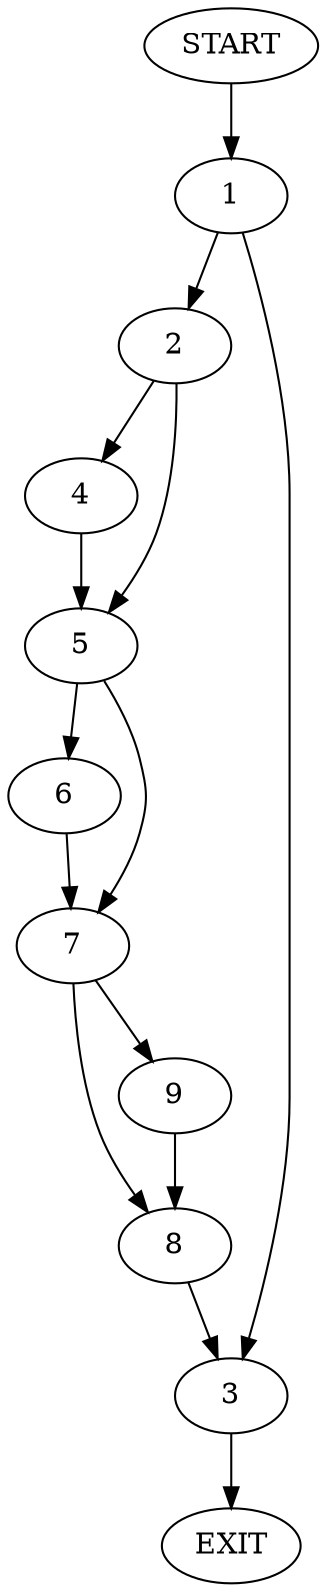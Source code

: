 digraph {
0 [label="START"]
10 [label="EXIT"]
0 -> 1
1 -> 2
1 -> 3
2 -> 4
2 -> 5
3 -> 10
5 -> 6
5 -> 7
4 -> 5
6 -> 7
7 -> 8
7 -> 9
9 -> 8
8 -> 3
}
